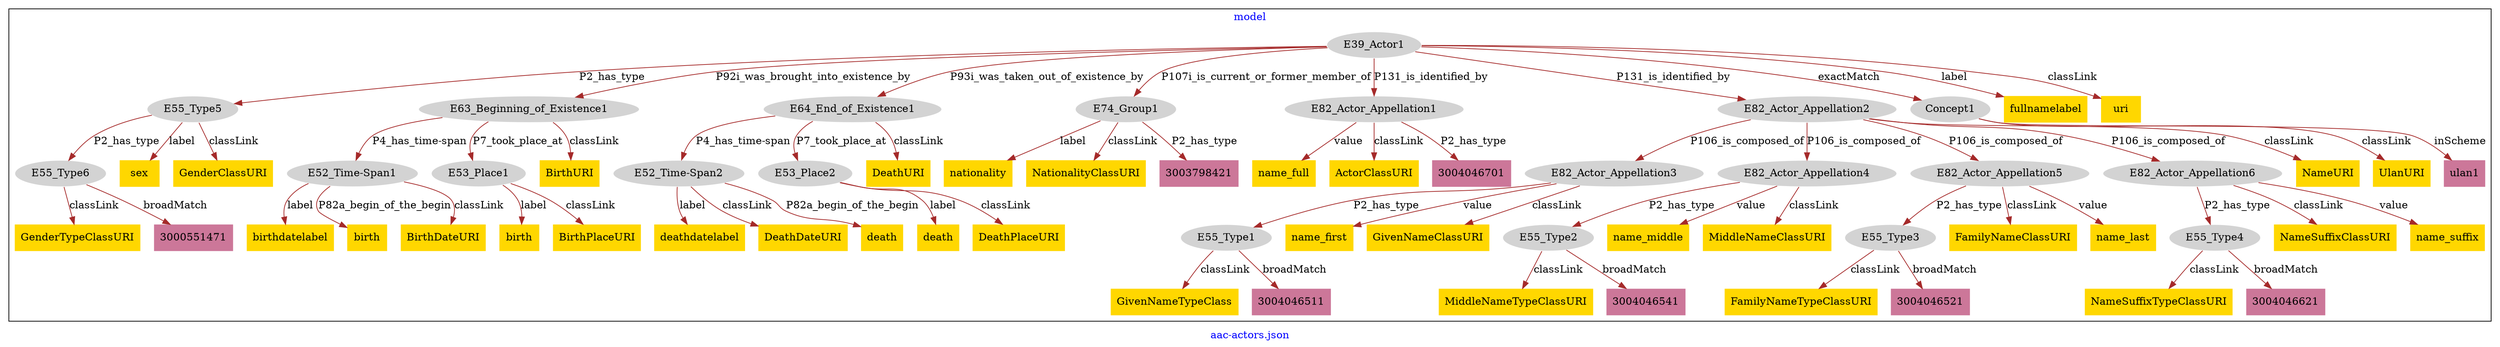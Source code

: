 digraph n0 {
fontcolor="blue"
remincross="true"
label="aac-actors.json"
subgraph cluster {
label="model"
n2[style="filled",color="white",fillcolor="lightgray",label="E39_Actor1"];
n3[style="filled",color="white",fillcolor="lightgray",label="E55_Type5"];
n4[style="filled",color="white",fillcolor="lightgray",label="E63_Beginning_of_Existence1"];
n5[style="filled",color="white",fillcolor="lightgray",label="E64_End_of_Existence1"];
n6[style="filled",color="white",fillcolor="lightgray",label="E74_Group1"];
n7[style="filled",color="white",fillcolor="lightgray",label="E82_Actor_Appellation1"];
n8[style="filled",color="white",fillcolor="lightgray",label="E82_Actor_Appellation2"];
n9[style="filled",color="white",fillcolor="lightgray",label="Concept1"];
n10[style="filled",color="white",fillcolor="lightgray",label="E55_Type6"];
n11[style="filled",color="white",fillcolor="lightgray",label="E52_Time-Span1"];
n12[style="filled",color="white",fillcolor="lightgray",label="E53_Place1"];
n13[style="filled",color="white",fillcolor="lightgray",label="E52_Time-Span2"];
n14[style="filled",color="white",fillcolor="lightgray",label="E53_Place2"];
n15[style="filled",color="white",fillcolor="lightgray",label="E82_Actor_Appellation3"];
n16[style="filled",color="white",fillcolor="lightgray",label="E82_Actor_Appellation4"];
n17[style="filled",color="white",fillcolor="lightgray",label="E82_Actor_Appellation5"];
n18[style="filled",color="white",fillcolor="lightgray",label="E82_Actor_Appellation6"];
n19[style="filled",color="white",fillcolor="lightgray",label="E55_Type1"];
n20[style="filled",color="white",fillcolor="lightgray",label="E55_Type2"];
n21[style="filled",color="white",fillcolor="lightgray",label="E55_Type3"];
n22[style="filled",color="white",fillcolor="lightgray",label="E55_Type4"];
n23[shape="plaintext",style="filled",fillcolor="gold",label="MiddleNameTypeClassURI"];
n24[shape="plaintext",style="filled",fillcolor="gold",label="birthdatelabel"];
n25[shape="plaintext",style="filled",fillcolor="gold",label="name_middle"];
n26[shape="plaintext",style="filled",fillcolor="gold",label="name_full"];
n27[shape="plaintext",style="filled",fillcolor="gold",label="death"];
n28[shape="plaintext",style="filled",fillcolor="gold",label="fullnamelabel"];
n29[shape="plaintext",style="filled",fillcolor="gold",label="FamilyNameTypeClassURI"];
n30[shape="plaintext",style="filled",fillcolor="gold",label="BirthURI"];
n31[shape="plaintext",style="filled",fillcolor="gold",label="name_first"];
n32[shape="plaintext",style="filled",fillcolor="gold",label="ActorClassURI"];
n33[shape="plaintext",style="filled",fillcolor="gold",label="MiddleNameClassURI"];
n34[shape="plaintext",style="filled",fillcolor="gold",label="FamilyNameClassURI"];
n35[shape="plaintext",style="filled",fillcolor="gold",label="DeathPlaceURI"];
n36[shape="plaintext",style="filled",fillcolor="gold",label="GivenNameTypeClass"];
n37[shape="plaintext",style="filled",fillcolor="gold",label="UlanURI"];
n38[shape="plaintext",style="filled",fillcolor="gold",label="sex"];
n39[shape="plaintext",style="filled",fillcolor="gold",label="nationality"];
n40[shape="plaintext",style="filled",fillcolor="gold",label="birth"];
n41[shape="plaintext",style="filled",fillcolor="gold",label="deathdatelabel"];
n42[shape="plaintext",style="filled",fillcolor="gold",label="DeathURI"];
n43[shape="plaintext",style="filled",fillcolor="gold",label="uri"];
n44[shape="plaintext",style="filled",fillcolor="gold",label="DeathDateURI"];
n45[shape="plaintext",style="filled",fillcolor="gold",label="NameSuffixTypeClassURI"];
n46[shape="plaintext",style="filled",fillcolor="gold",label="GenderClassURI"];
n47[shape="plaintext",style="filled",fillcolor="gold",label="NameURI"];
n48[shape="plaintext",style="filled",fillcolor="gold",label="GivenNameClassURI"];
n49[shape="plaintext",style="filled",fillcolor="gold",label="NameSuffixClassURI"];
n50[shape="plaintext",style="filled",fillcolor="gold",label="BirthPlaceURI"];
n51[shape="plaintext",style="filled",fillcolor="gold",label="NationalityClassURI"];
n52[shape="plaintext",style="filled",fillcolor="gold",label="birth"];
n53[shape="plaintext",style="filled",fillcolor="gold",label="GenderTypeClassURI"];
n54[shape="plaintext",style="filled",fillcolor="gold",label="name_last"];
n55[shape="plaintext",style="filled",fillcolor="gold",label="death"];
n56[shape="plaintext",style="filled",fillcolor="gold",label="name_suffix"];
n57[shape="plaintext",style="filled",fillcolor="gold",label="BirthDateURI"];
n58[shape="plaintext",style="filled",fillcolor="#CC7799",label="3004046701"];
n59[shape="plaintext",style="filled",fillcolor="#CC7799",label="3004046621"];
n60[shape="plaintext",style="filled",fillcolor="#CC7799",label="3003798421"];
n61[shape="plaintext",style="filled",fillcolor="#CC7799",label="3004046511"];
n62[shape="plaintext",style="filled",fillcolor="#CC7799",label="3004046521"];
n63[shape="plaintext",style="filled",fillcolor="#CC7799",label="3004046541"];
n64[shape="plaintext",style="filled",fillcolor="#CC7799",label="ulan1"];
n65[shape="plaintext",style="filled",fillcolor="#CC7799",label="3000551471"];
}
n2 -> n3[color="brown",fontcolor="black",label="P2_has_type"]
n2 -> n4[color="brown",fontcolor="black",label="P92i_was_brought_into_existence_by"]
n2 -> n5[color="brown",fontcolor="black",label="P93i_was_taken_out_of_existence_by"]
n2 -> n6[color="brown",fontcolor="black",label="P107i_is_current_or_former_member_of"]
n2 -> n7[color="brown",fontcolor="black",label="P131_is_identified_by"]
n2 -> n8[color="brown",fontcolor="black",label="P131_is_identified_by"]
n2 -> n9[color="brown",fontcolor="black",label="exactMatch"]
n3 -> n10[color="brown",fontcolor="black",label="P2_has_type"]
n4 -> n11[color="brown",fontcolor="black",label="P4_has_time-span"]
n4 -> n12[color="brown",fontcolor="black",label="P7_took_place_at"]
n5 -> n13[color="brown",fontcolor="black",label="P4_has_time-span"]
n5 -> n14[color="brown",fontcolor="black",label="P7_took_place_at"]
n8 -> n15[color="brown",fontcolor="black",label="P106_is_composed_of"]
n8 -> n16[color="brown",fontcolor="black",label="P106_is_composed_of"]
n8 -> n17[color="brown",fontcolor="black",label="P106_is_composed_of"]
n8 -> n18[color="brown",fontcolor="black",label="P106_is_composed_of"]
n15 -> n19[color="brown",fontcolor="black",label="P2_has_type"]
n16 -> n20[color="brown",fontcolor="black",label="P2_has_type"]
n17 -> n21[color="brown",fontcolor="black",label="P2_has_type"]
n18 -> n22[color="brown",fontcolor="black",label="P2_has_type"]
n20 -> n23[color="brown",fontcolor="black",label="classLink"]
n11 -> n24[color="brown",fontcolor="black",label="label"]
n16 -> n25[color="brown",fontcolor="black",label="value"]
n7 -> n26[color="brown",fontcolor="black",label="value"]
n14 -> n27[color="brown",fontcolor="black",label="label"]
n2 -> n28[color="brown",fontcolor="black",label="label"]
n21 -> n29[color="brown",fontcolor="black",label="classLink"]
n4 -> n30[color="brown",fontcolor="black",label="classLink"]
n15 -> n31[color="brown",fontcolor="black",label="value"]
n7 -> n32[color="brown",fontcolor="black",label="classLink"]
n16 -> n33[color="brown",fontcolor="black",label="classLink"]
n17 -> n34[color="brown",fontcolor="black",label="classLink"]
n14 -> n35[color="brown",fontcolor="black",label="classLink"]
n19 -> n36[color="brown",fontcolor="black",label="classLink"]
n9 -> n37[color="brown",fontcolor="black",label="classLink"]
n3 -> n38[color="brown",fontcolor="black",label="label"]
n6 -> n39[color="brown",fontcolor="black",label="label"]
n12 -> n40[color="brown",fontcolor="black",label="label"]
n13 -> n41[color="brown",fontcolor="black",label="label"]
n5 -> n42[color="brown",fontcolor="black",label="classLink"]
n2 -> n43[color="brown",fontcolor="black",label="classLink"]
n13 -> n44[color="brown",fontcolor="black",label="classLink"]
n22 -> n45[color="brown",fontcolor="black",label="classLink"]
n3 -> n46[color="brown",fontcolor="black",label="classLink"]
n8 -> n47[color="brown",fontcolor="black",label="classLink"]
n15 -> n48[color="brown",fontcolor="black",label="classLink"]
n18 -> n49[color="brown",fontcolor="black",label="classLink"]
n12 -> n50[color="brown",fontcolor="black",label="classLink"]
n6 -> n51[color="brown",fontcolor="black",label="classLink"]
n11 -> n52[color="brown",fontcolor="black",label="P82a_begin_of_the_begin"]
n10 -> n53[color="brown",fontcolor="black",label="classLink"]
n17 -> n54[color="brown",fontcolor="black",label="value"]
n13 -> n55[color="brown",fontcolor="black",label="P82a_begin_of_the_begin"]
n18 -> n56[color="brown",fontcolor="black",label="value"]
n11 -> n57[color="brown",fontcolor="black",label="classLink"]
n7 -> n58[color="brown",fontcolor="black",label="P2_has_type"]
n22 -> n59[color="brown",fontcolor="black",label="broadMatch"]
n6 -> n60[color="brown",fontcolor="black",label="P2_has_type"]
n19 -> n61[color="brown",fontcolor="black",label="broadMatch"]
n21 -> n62[color="brown",fontcolor="black",label="broadMatch"]
n20 -> n63[color="brown",fontcolor="black",label="broadMatch"]
n9 -> n64[color="brown",fontcolor="black",label="inScheme"]
n10 -> n65[color="brown",fontcolor="black",label="broadMatch"]
}
